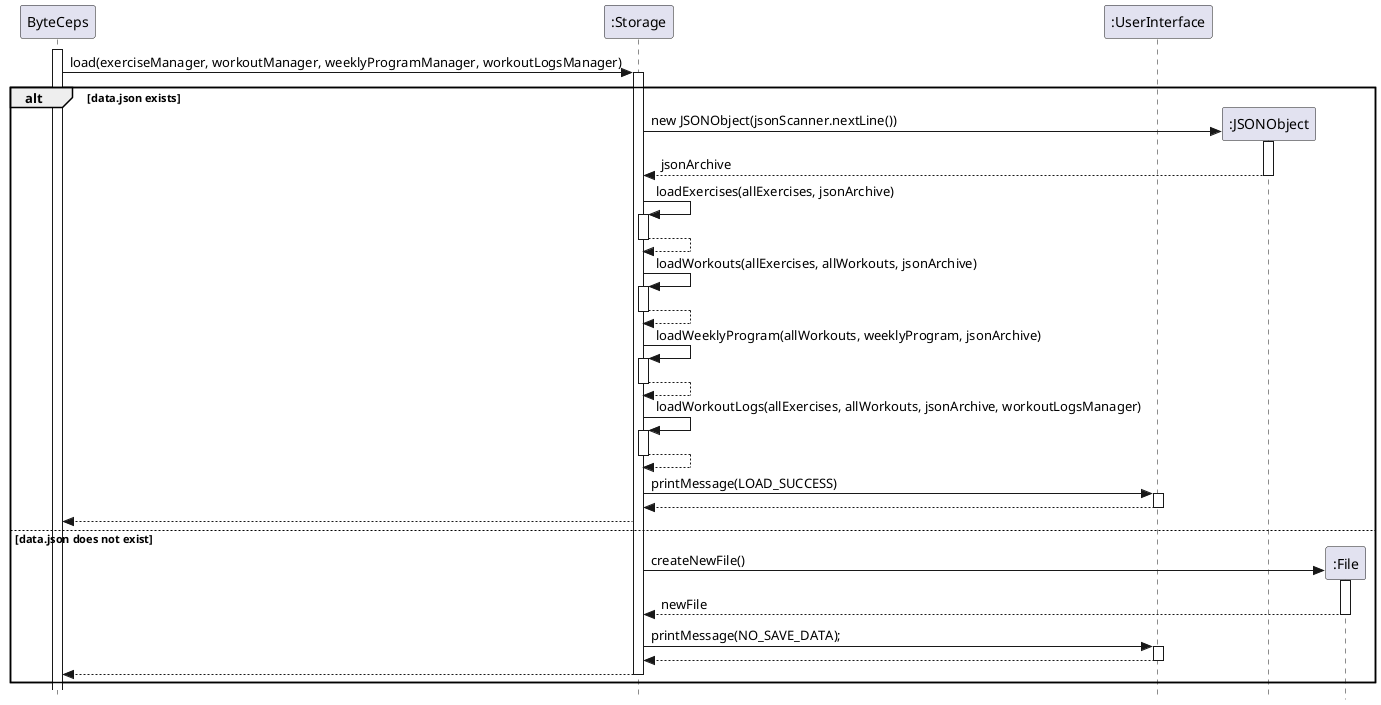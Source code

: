 @startuml SequenceDiagram

skinparam classAttributeIconSize 0
skinparam style strictuml

participant ByteCeps
participant ":Storage" as Storage
participant ":UserInterface" as UserInterface

activate ByteCeps
ByteCeps -> Storage : load(exerciseManager, workoutManager, weeklyProgramManager, workoutLogsManager)
activate Storage
alt data.json exists
    create ":JSONObject" as JSONObject
    Storage -> JSONObject : new JSONObject(jsonScanner.nextLine())
    activate JSONObject
    JSONObject --> Storage : jsonArchive
    deactivate JSONObject

    Storage -> Storage : loadExercises(allExercises, jsonArchive)
    activate Storage
    Storage --> Storage :
    deactivate Storage

    Storage -> Storage : loadWorkouts(allExercises, allWorkouts, jsonArchive)
    activate Storage
    Storage --> Storage :
    deactivate Storage

    Storage -> Storage : loadWeeklyProgram(allWorkouts, weeklyProgram, jsonArchive)
    activate Storage
    Storage --> Storage :
    deactivate Storage

    Storage -> Storage : loadWorkoutLogs(allExercises, allWorkouts, jsonArchive, workoutLogsManager)
    activate Storage
    Storage --> Storage :
    deactivate Storage

    Storage -> UserInterface : printMessage(LOAD_SUCCESS)
    activate UserInterface
    UserInterface --> Storage:
    deactivate UserInterface

    Storage --> ByteCeps:
else data.json does not exist
    create ":File" as File
    Storage -> File : createNewFile()
    activate File
    File --> Storage : newFile
    deactivate File
    Storage -> UserInterface : printMessage(NO_SAVE_DATA);
    activate UserInterface
    UserInterface --> Storage
    deactivate UserInterface
    Storage --> ByteCeps :
    deactivate Storage
end






@enduml